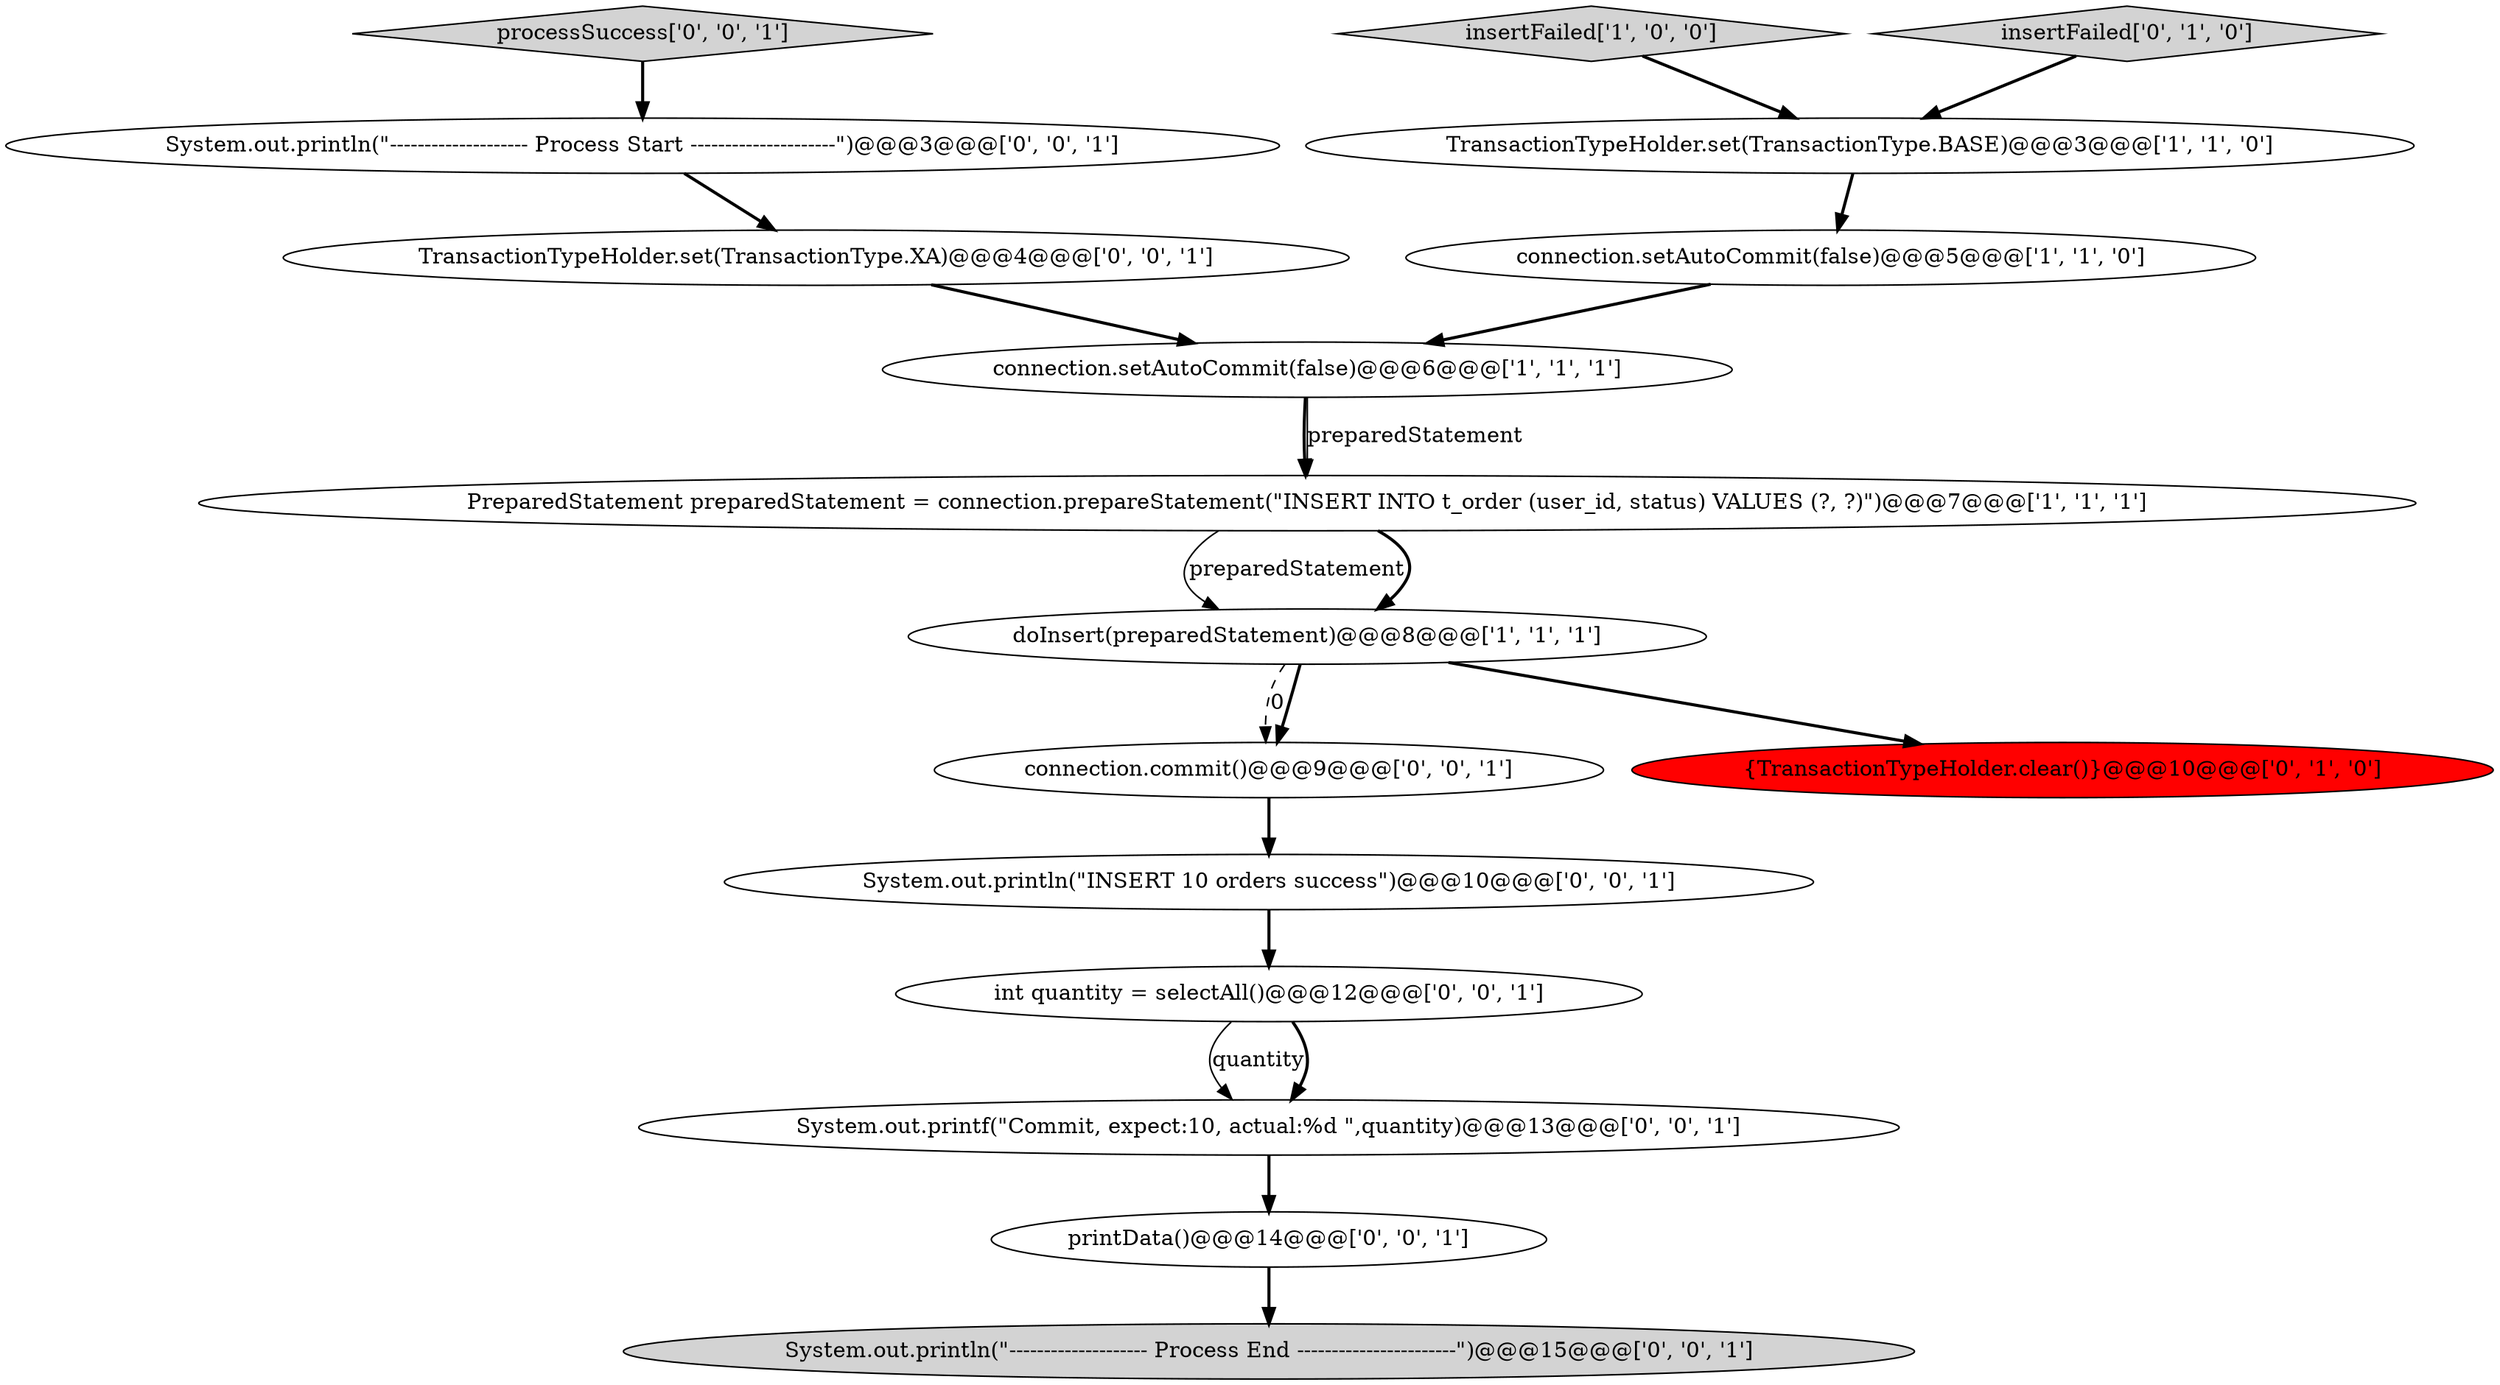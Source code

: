 digraph {
0 [style = filled, label = "PreparedStatement preparedStatement = connection.prepareStatement(\"INSERT INTO t_order (user_id, status) VALUES (?, ?)\")@@@7@@@['1', '1', '1']", fillcolor = white, shape = ellipse image = "AAA0AAABBB1BBB"];
10 [style = filled, label = "TransactionTypeHolder.set(TransactionType.XA)@@@4@@@['0', '0', '1']", fillcolor = white, shape = ellipse image = "AAA0AAABBB3BBB"];
8 [style = filled, label = "int quantity = selectAll()@@@12@@@['0', '0', '1']", fillcolor = white, shape = ellipse image = "AAA0AAABBB3BBB"];
9 [style = filled, label = "System.out.println(\"-------------------- Process Start ---------------------\")@@@3@@@['0', '0', '1']", fillcolor = white, shape = ellipse image = "AAA0AAABBB3BBB"];
1 [style = filled, label = "insertFailed['1', '0', '0']", fillcolor = lightgray, shape = diamond image = "AAA0AAABBB1BBB"];
16 [style = filled, label = "processSuccess['0', '0', '1']", fillcolor = lightgray, shape = diamond image = "AAA0AAABBB3BBB"];
3 [style = filled, label = "connection.setAutoCommit(false)@@@6@@@['1', '1', '1']", fillcolor = white, shape = ellipse image = "AAA0AAABBB1BBB"];
2 [style = filled, label = "connection.setAutoCommit(false)@@@5@@@['1', '1', '0']", fillcolor = white, shape = ellipse image = "AAA0AAABBB1BBB"];
11 [style = filled, label = "System.out.printf(\"Commit, expect:10, actual:%d \",quantity)@@@13@@@['0', '0', '1']", fillcolor = white, shape = ellipse image = "AAA0AAABBB3BBB"];
12 [style = filled, label = "System.out.println(\"INSERT 10 orders success\")@@@10@@@['0', '0', '1']", fillcolor = white, shape = ellipse image = "AAA0AAABBB3BBB"];
6 [style = filled, label = "insertFailed['0', '1', '0']", fillcolor = lightgray, shape = diamond image = "AAA0AAABBB2BBB"];
13 [style = filled, label = "connection.commit()@@@9@@@['0', '0', '1']", fillcolor = white, shape = ellipse image = "AAA0AAABBB3BBB"];
15 [style = filled, label = "System.out.println(\"-------------------- Process End -----------------------\")@@@15@@@['0', '0', '1']", fillcolor = lightgray, shape = ellipse image = "AAA0AAABBB3BBB"];
4 [style = filled, label = "TransactionTypeHolder.set(TransactionType.BASE)@@@3@@@['1', '1', '0']", fillcolor = white, shape = ellipse image = "AAA0AAABBB1BBB"];
5 [style = filled, label = "doInsert(preparedStatement)@@@8@@@['1', '1', '1']", fillcolor = white, shape = ellipse image = "AAA0AAABBB1BBB"];
7 [style = filled, label = "{TransactionTypeHolder.clear()}@@@10@@@['0', '1', '0']", fillcolor = red, shape = ellipse image = "AAA1AAABBB2BBB"];
14 [style = filled, label = "printData()@@@14@@@['0', '0', '1']", fillcolor = white, shape = ellipse image = "AAA0AAABBB3BBB"];
5->13 [style = dashed, label="0"];
0->5 [style = solid, label="preparedStatement"];
5->7 [style = bold, label=""];
6->4 [style = bold, label=""];
10->3 [style = bold, label=""];
1->4 [style = bold, label=""];
14->15 [style = bold, label=""];
16->9 [style = bold, label=""];
13->12 [style = bold, label=""];
4->2 [style = bold, label=""];
9->10 [style = bold, label=""];
8->11 [style = solid, label="quantity"];
8->11 [style = bold, label=""];
11->14 [style = bold, label=""];
12->8 [style = bold, label=""];
5->13 [style = bold, label=""];
3->0 [style = bold, label=""];
2->3 [style = bold, label=""];
0->5 [style = bold, label=""];
3->0 [style = solid, label="preparedStatement"];
}
